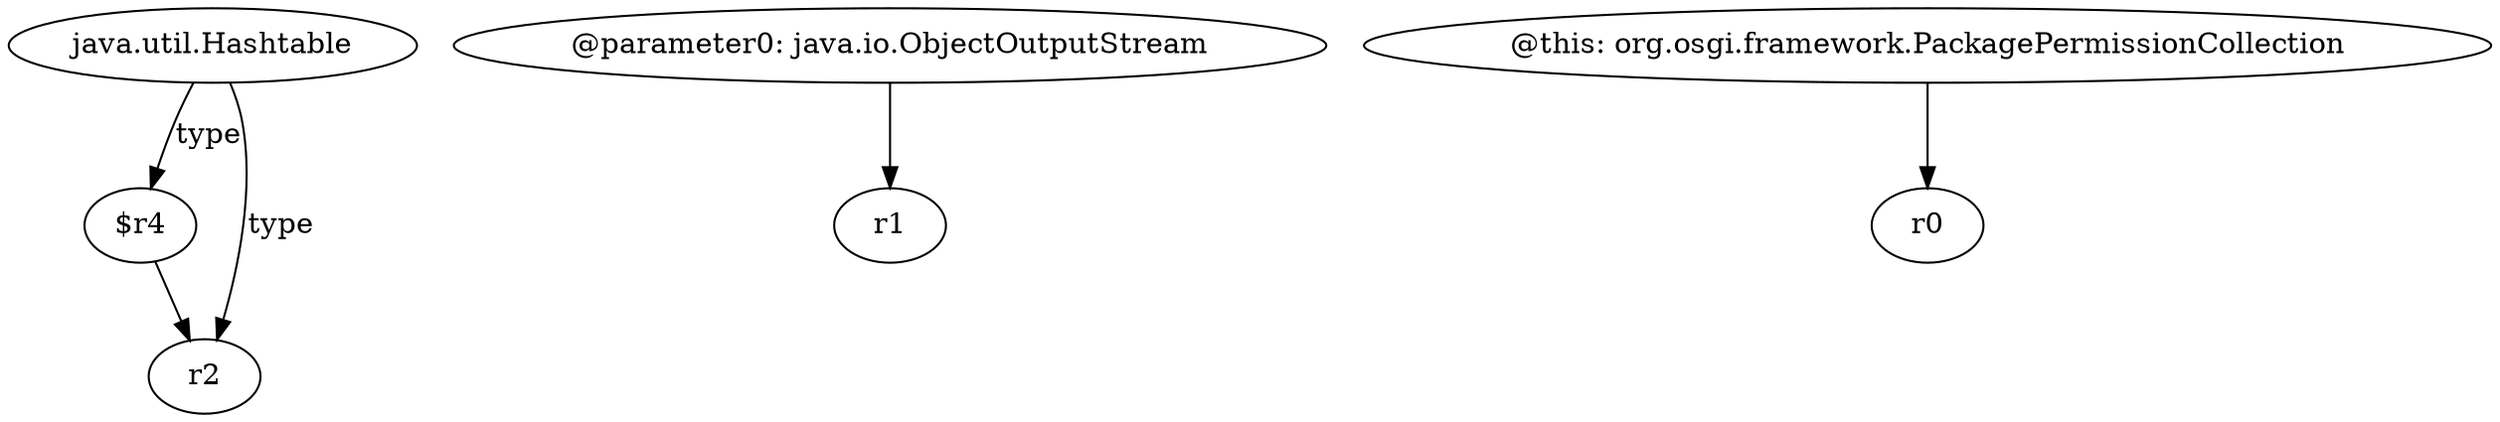 digraph g {
0[label="$r4"]
1[label="r2"]
0->1[label=""]
2[label="java.util.Hashtable"]
2->1[label="type"]
2->0[label="type"]
3[label="@parameter0: java.io.ObjectOutputStream"]
4[label="r1"]
3->4[label=""]
5[label="@this: org.osgi.framework.PackagePermissionCollection"]
6[label="r0"]
5->6[label=""]
}